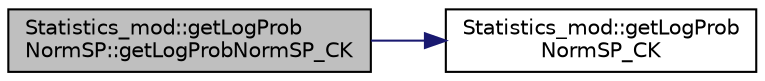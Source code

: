 digraph "Statistics_mod::getLogProbNormSP::getLogProbNormSP_CK"
{
 // LATEX_PDF_SIZE
  edge [fontname="Helvetica",fontsize="10",labelfontname="Helvetica",labelfontsize="10"];
  node [fontname="Helvetica",fontsize="10",shape=record];
  rankdir="LR";
  Node1 [label="Statistics_mod::getLogProb\lNormSP::getLogProbNormSP_CK",height=0.2,width=0.4,color="black", fillcolor="grey75", style="filled", fontcolor="black",tooltip=" "];
  Node1 -> Node2 [color="midnightblue",fontsize="10",style="solid",fontname="Helvetica"];
  Node2 [label="Statistics_mod::getLogProb\lNormSP_CK",height=0.2,width=0.4,color="black", fillcolor="white", style="filled",URL="$namespaceStatistics__mod.html#afb4829bfea10a906d456b9bfa4efa71c",tooltip=" "];
}
